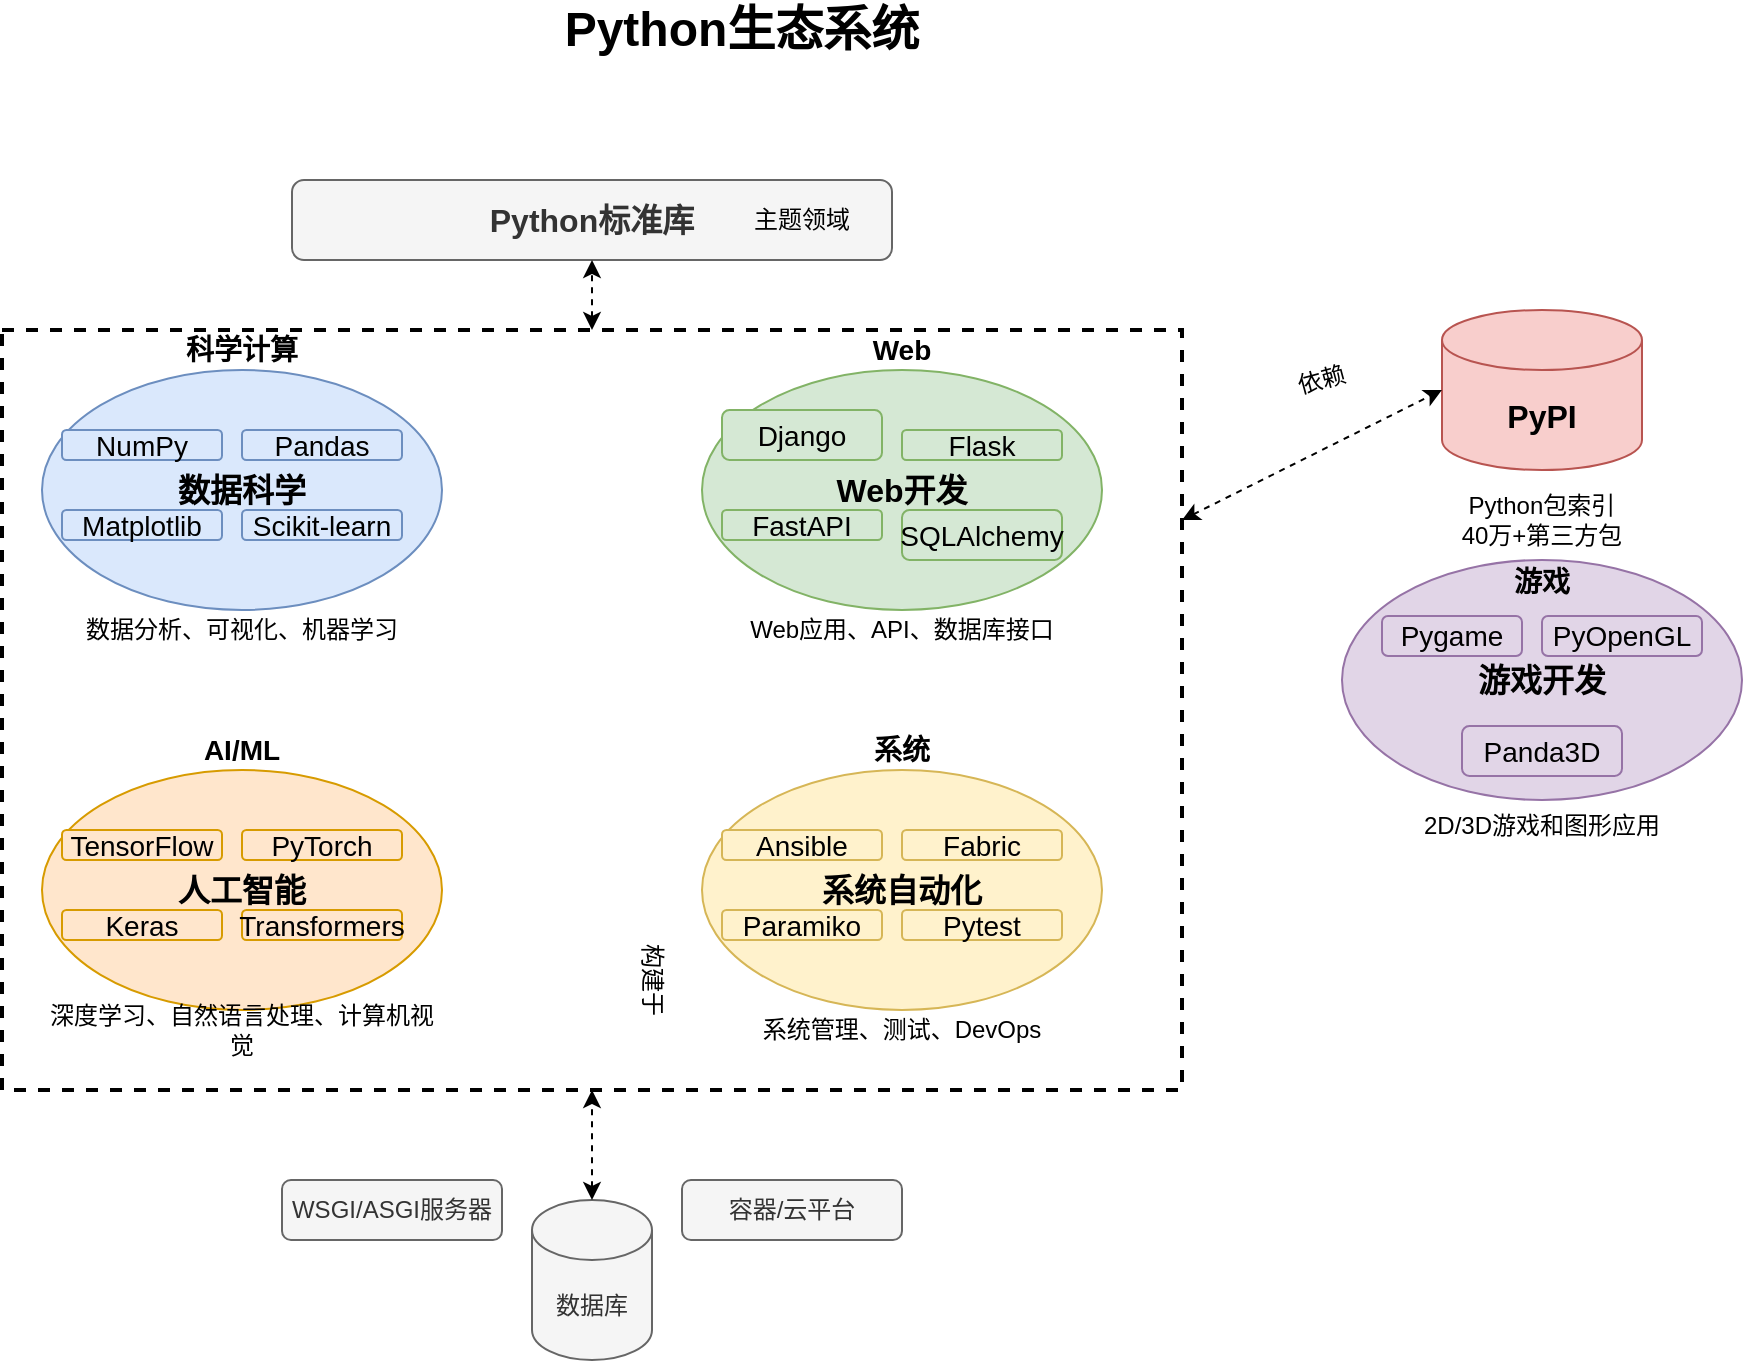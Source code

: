 <mxfile version="26.1.1">
  <diagram id="j5rTufPodMPFhwptFDLm" name="Page-1">
    <mxGraphModel dx="1114" dy="999" grid="1" gridSize="10" guides="1" tooltips="1" connect="1" arrows="1" fold="1" page="1" pageScale="1" pageWidth="1100" pageHeight="850" math="0" shadow="0">
      <root>
        <mxCell id="0" />
        <mxCell id="1" parent="0" />
        <mxCell id="2" value="Python生态系统" style="text;html=1;strokeColor=none;fillColor=none;align=center;verticalAlign=middle;whiteSpace=wrap;rounded=0;fontSize=24;fontStyle=1" parent="1" vertex="1">
          <mxGeometry x="300" y="50" width="340" height="30" as="geometry" />
        </mxCell>
        <mxCell id="3" value="数据科学" style="ellipse;whiteSpace=wrap;html=1;fillColor=#dae8fc;strokeColor=#6c8ebf;fontSize=16;fontStyle=1" parent="1" vertex="1">
          <mxGeometry x="120" y="235" width="200" height="120" as="geometry" />
        </mxCell>
        <mxCell id="4" value="Web开发" style="ellipse;whiteSpace=wrap;html=1;fillColor=#d5e8d4;strokeColor=#82b366;fontSize=16;fontStyle=1" parent="1" vertex="1">
          <mxGeometry x="450" y="235" width="200" height="120" as="geometry" />
        </mxCell>
        <mxCell id="5" value="人工智能" style="ellipse;whiteSpace=wrap;html=1;fillColor=#ffe6cc;strokeColor=#d79b00;fontSize=16;fontStyle=1" parent="1" vertex="1">
          <mxGeometry x="120" y="435" width="200" height="120" as="geometry" />
        </mxCell>
        <mxCell id="6" value="系统自动化" style="ellipse;whiteSpace=wrap;html=1;fillColor=#fff2cc;strokeColor=#d6b656;fontSize=16;fontStyle=1" parent="1" vertex="1">
          <mxGeometry x="450" y="435" width="200" height="120" as="geometry" />
        </mxCell>
        <mxCell id="7" value="游戏开发" style="ellipse;whiteSpace=wrap;html=1;fillColor=#e1d5e7;strokeColor=#9673a6;fontSize=16;fontStyle=1" parent="1" vertex="1">
          <mxGeometry x="770" y="330" width="200" height="120" as="geometry" />
        </mxCell>
        <mxCell id="8" value="Python标准库" style="rounded=1;whiteSpace=wrap;html=1;fillColor=#f5f5f5;strokeColor=#666666;fontColor=#333333;fontSize=16;fontStyle=1" parent="1" vertex="1">
          <mxGeometry x="245" y="140" width="300" height="40" as="geometry" />
        </mxCell>
        <mxCell id="9" value="NumPy" style="rounded=1;whiteSpace=wrap;html=1;fillColor=#dae8fc;strokeColor=#6c8ebf;fontSize=14;" parent="1" vertex="1">
          <mxGeometry x="130" y="265" width="80" height="15" as="geometry" />
        </mxCell>
        <mxCell id="10" value="Pandas" style="rounded=1;whiteSpace=wrap;html=1;fillColor=#dae8fc;strokeColor=#6c8ebf;fontSize=14;" parent="1" vertex="1">
          <mxGeometry x="220" y="265" width="80" height="15" as="geometry" />
        </mxCell>
        <mxCell id="11" value="Matplotlib" style="rounded=1;whiteSpace=wrap;html=1;fillColor=#dae8fc;strokeColor=#6c8ebf;fontSize=14;" parent="1" vertex="1">
          <mxGeometry x="130" y="305" width="80" height="15" as="geometry" />
        </mxCell>
        <mxCell id="12" value="Scikit-learn" style="rounded=1;whiteSpace=wrap;html=1;fillColor=#dae8fc;strokeColor=#6c8ebf;fontSize=14;" parent="1" vertex="1">
          <mxGeometry x="220" y="305" width="80" height="15" as="geometry" />
        </mxCell>
        <mxCell id="13" value="TensorFlow" style="rounded=1;whiteSpace=wrap;html=1;fillColor=#ffe6cc;strokeColor=#d79b00;fontSize=14;" parent="1" vertex="1">
          <mxGeometry x="130" y="465" width="80" height="15" as="geometry" />
        </mxCell>
        <mxCell id="14" value="PyTorch" style="rounded=1;whiteSpace=wrap;html=1;fillColor=#ffe6cc;strokeColor=#d79b00;fontSize=14;" parent="1" vertex="1">
          <mxGeometry x="220" y="465" width="80" height="15" as="geometry" />
        </mxCell>
        <mxCell id="15" value="Keras" style="rounded=1;whiteSpace=wrap;html=1;fillColor=#ffe6cc;strokeColor=#d79b00;fontSize=14;" parent="1" vertex="1">
          <mxGeometry x="130" y="505" width="80" height="15" as="geometry" />
        </mxCell>
        <mxCell id="16" value="Transformers" style="rounded=1;whiteSpace=wrap;html=1;fillColor=#ffe6cc;strokeColor=#d79b00;fontSize=14;" parent="1" vertex="1">
          <mxGeometry x="220" y="505" width="80" height="15" as="geometry" />
        </mxCell>
        <mxCell id="17" value="Django" style="rounded=1;whiteSpace=wrap;html=1;fillColor=#d5e8d4;strokeColor=#82b366;fontSize=14;" parent="1" vertex="1">
          <mxGeometry x="460" y="255" width="80" height="25" as="geometry" />
        </mxCell>
        <mxCell id="18" value="Flask" style="rounded=1;whiteSpace=wrap;html=1;fillColor=#d5e8d4;strokeColor=#82b366;fontSize=14;" parent="1" vertex="1">
          <mxGeometry x="550" y="265" width="80" height="15" as="geometry" />
        </mxCell>
        <mxCell id="19" value="FastAPI" style="rounded=1;whiteSpace=wrap;html=1;fillColor=#d5e8d4;strokeColor=#82b366;fontSize=14;" parent="1" vertex="1">
          <mxGeometry x="460" y="305" width="80" height="15" as="geometry" />
        </mxCell>
        <mxCell id="20" value="SQLAlchemy" style="rounded=1;whiteSpace=wrap;html=1;fillColor=#d5e8d4;strokeColor=#82b366;fontSize=14;" parent="1" vertex="1">
          <mxGeometry x="550" y="305" width="80" height="25" as="geometry" />
        </mxCell>
        <mxCell id="21" value="Ansible" style="rounded=1;whiteSpace=wrap;html=1;fillColor=#fff2cc;strokeColor=#d6b656;fontSize=14;" parent="1" vertex="1">
          <mxGeometry x="460" y="465" width="80" height="15" as="geometry" />
        </mxCell>
        <mxCell id="22" value="Fabric" style="rounded=1;whiteSpace=wrap;html=1;fillColor=#fff2cc;strokeColor=#d6b656;fontSize=14;" parent="1" vertex="1">
          <mxGeometry x="550" y="465" width="80" height="15" as="geometry" />
        </mxCell>
        <mxCell id="23" value="Paramiko" style="rounded=1;whiteSpace=wrap;html=1;fillColor=#fff2cc;strokeColor=#d6b656;fontSize=14;" parent="1" vertex="1">
          <mxGeometry x="460" y="505" width="80" height="15" as="geometry" />
        </mxCell>
        <mxCell id="24" value="Pytest" style="rounded=1;whiteSpace=wrap;html=1;fillColor=#fff2cc;strokeColor=#d6b656;fontSize=14;" parent="1" vertex="1">
          <mxGeometry x="550" y="505" width="80" height="15" as="geometry" />
        </mxCell>
        <mxCell id="25" value="Pygame" style="rounded=1;whiteSpace=wrap;html=1;fillColor=#e1d5e7;strokeColor=#9673a6;fontSize=14;" parent="1" vertex="1">
          <mxGeometry x="790" y="358" width="70" height="20" as="geometry" />
        </mxCell>
        <mxCell id="26" value="PyOpenGL" style="rounded=1;whiteSpace=wrap;html=1;fillColor=#e1d5e7;strokeColor=#9673a6;fontSize=14;" parent="1" vertex="1">
          <mxGeometry x="870" y="358" width="80" height="20" as="geometry" />
        </mxCell>
        <mxCell id="27" value="Panda3D" style="rounded=1;whiteSpace=wrap;html=1;fillColor=#e1d5e7;strokeColor=#9673a6;fontSize=14;" parent="1" vertex="1">
          <mxGeometry x="830" y="413" width="80" height="25" as="geometry" />
        </mxCell>
        <mxCell id="28" value="数据分析、可视化、机器学习" style="text;html=1;strokeColor=none;fillColor=none;align=center;verticalAlign=middle;whiteSpace=wrap;rounded=0;fontSize=12;" parent="1" vertex="1">
          <mxGeometry x="120" y="355" width="200" height="20" as="geometry" />
        </mxCell>
        <mxCell id="29" value="深度学习、自然语言处理、计算机视觉" style="text;html=1;strokeColor=none;fillColor=none;align=center;verticalAlign=middle;whiteSpace=wrap;rounded=0;fontSize=12;" parent="1" vertex="1">
          <mxGeometry x="120" y="555" width="200" height="20" as="geometry" />
        </mxCell>
        <mxCell id="30" value="Web应用、API、数据库接口" style="text;html=1;strokeColor=none;fillColor=none;align=center;verticalAlign=middle;whiteSpace=wrap;rounded=0;fontSize=12;" parent="1" vertex="1">
          <mxGeometry x="450" y="355" width="200" height="20" as="geometry" />
        </mxCell>
        <mxCell id="31" value="系统管理、测试、DevOps" style="text;html=1;strokeColor=none;fillColor=none;align=center;verticalAlign=middle;whiteSpace=wrap;rounded=0;fontSize=12;" parent="1" vertex="1">
          <mxGeometry x="450" y="555" width="200" height="20" as="geometry" />
        </mxCell>
        <mxCell id="32" value="2D/3D游戏和图形应用" style="text;html=1;strokeColor=none;fillColor=none;align=center;verticalAlign=middle;whiteSpace=wrap;rounded=0;fontSize=12;" parent="1" vertex="1">
          <mxGeometry x="770" y="453" width="200" height="20" as="geometry" />
        </mxCell>
        <mxCell id="33" value="PyPI" style="shape=cylinder3;whiteSpace=wrap;html=1;boundedLbl=1;backgroundOutline=1;size=15;fillColor=#f8cecc;strokeColor=#b85450;fontSize=16;fontStyle=1" parent="1" vertex="1">
          <mxGeometry x="820" y="205" width="100" height="80" as="geometry" />
        </mxCell>
        <mxCell id="34" value="Python包索引&lt;br&gt;40万+第三方包" style="text;html=1;strokeColor=none;fillColor=none;align=center;verticalAlign=middle;whiteSpace=wrap;rounded=0;fontSize=12;" parent="1" vertex="1">
          <mxGeometry x="820" y="295" width="100" height="30" as="geometry" />
        </mxCell>
        <mxCell id="35" value="" style="rounded=0;whiteSpace=wrap;html=1;fillColor=none;dashed=1;strokeWidth=2;movable=1;resizable=1;rotatable=1;deletable=1;editable=1;locked=0;connectable=1;" parent="1" vertex="1">
          <mxGeometry x="100" y="215" width="590" height="380" as="geometry" />
        </mxCell>
        <mxCell id="36" value="数据库" style="shape=cylinder3;whiteSpace=wrap;html=1;boundedLbl=1;backgroundOutline=1;size=15;fillColor=#f5f5f5;strokeColor=#666666;fontColor=#333333;" parent="1" vertex="1">
          <mxGeometry x="365" y="650" width="60" height="80" as="geometry" />
        </mxCell>
        <mxCell id="37" value="" style="endArrow=classic;startArrow=classic;html=1;exitX=0.5;exitY=0;exitDx=0;exitDy=0;exitPerimeter=0;entryX=0.5;entryY=1;entryDx=0;entryDy=0;dashed=1;" parent="1" source="36" target="35" edge="1">
          <mxGeometry width="50" height="50" relative="1" as="geometry">
            <mxPoint x="520" y="455" as="sourcePoint" />
            <mxPoint x="570" y="405" as="targetPoint" />
          </mxGeometry>
        </mxCell>
        <mxCell id="39" value="" style="endArrow=classic;startArrow=classic;html=1;entryX=0;entryY=0.5;entryDx=0;entryDy=0;entryPerimeter=0;exitX=1;exitY=0.25;exitDx=0;exitDy=0;dashed=1;" parent="1" source="35" target="33" edge="1">
          <mxGeometry width="50" height="50" relative="1" as="geometry">
            <mxPoint x="520" y="455" as="sourcePoint" />
            <mxPoint x="570" y="405" as="targetPoint" />
          </mxGeometry>
        </mxCell>
        <mxCell id="40" value="" style="endArrow=classic;startArrow=classic;html=1;entryX=0.5;entryY=1;entryDx=0;entryDy=0;exitX=0.5;exitY=0;exitDx=0;exitDy=0;dashed=1;" parent="1" source="35" target="8" edge="1">
          <mxGeometry width="50" height="50" relative="1" as="geometry">
            <mxPoint x="700" y="310" as="sourcePoint" />
            <mxPoint x="830" y="255" as="targetPoint" />
          </mxGeometry>
        </mxCell>
        <mxCell id="41" value="WSGI/ASGI服务器" style="rounded=1;whiteSpace=wrap;html=1;fillColor=#f5f5f5;strokeColor=#666666;fontColor=#333333;" parent="1" vertex="1">
          <mxGeometry x="240" y="640" width="110" height="30" as="geometry" />
        </mxCell>
        <mxCell id="42" value="容器/云平台" style="rounded=1;whiteSpace=wrap;html=1;fillColor=#f5f5f5;strokeColor=#666666;fontColor=#333333;" parent="1" vertex="1">
          <mxGeometry x="440" y="640" width="110" height="30" as="geometry" />
        </mxCell>
        <mxCell id="43" value="科学计算" style="text;html=1;strokeColor=none;fillColor=none;align=center;verticalAlign=middle;whiteSpace=wrap;rounded=0;fontSize=14;fontStyle=1" parent="1" vertex="1">
          <mxGeometry x="180" y="215" width="80" height="20" as="geometry" />
        </mxCell>
        <mxCell id="44" value="Web" style="text;html=1;strokeColor=none;fillColor=none;align=center;verticalAlign=middle;whiteSpace=wrap;rounded=0;fontSize=14;fontStyle=1" parent="1" vertex="1">
          <mxGeometry x="510" y="215" width="80" height="20" as="geometry" />
        </mxCell>
        <mxCell id="45" value="AI/ML" style="text;html=1;strokeColor=none;fillColor=none;align=center;verticalAlign=middle;whiteSpace=wrap;rounded=0;fontSize=14;fontStyle=1" parent="1" vertex="1">
          <mxGeometry x="180" y="415" width="80" height="20" as="geometry" />
        </mxCell>
        <mxCell id="46" value="系统" style="text;html=1;strokeColor=none;fillColor=none;align=center;verticalAlign=middle;whiteSpace=wrap;rounded=0;fontSize=14;fontStyle=1" parent="1" vertex="1">
          <mxGeometry x="510" y="415" width="80" height="20" as="geometry" />
        </mxCell>
        <mxCell id="47" value="游戏" style="text;html=1;strokeColor=none;fillColor=none;align=center;verticalAlign=middle;whiteSpace=wrap;rounded=0;fontSize=14;fontStyle=1" parent="1" vertex="1">
          <mxGeometry x="830" y="331" width="80" height="20" as="geometry" />
        </mxCell>
        <mxCell id="48" value="依赖" style="text;html=1;strokeColor=none;fillColor=none;align=center;verticalAlign=middle;whiteSpace=wrap;rounded=0;fontSize=12;rotation=-15;" parent="1" vertex="1">
          <mxGeometry x="730" y="225" width="60" height="30" as="geometry" />
        </mxCell>
        <mxCell id="49" value="构建于" style="text;html=1;strokeColor=none;fillColor=none;align=center;verticalAlign=middle;whiteSpace=wrap;rounded=0;fontSize=12;rotation=90;" parent="1" vertex="1">
          <mxGeometry x="395" y="525" width="60" height="30" as="geometry" />
        </mxCell>
        <mxCell id="50" value="主题领域" style="text;html=1;strokeColor=none;fillColor=none;align=center;verticalAlign=middle;whiteSpace=wrap;rounded=0;fontSize=12;rotation=0;" parent="1" vertex="1">
          <mxGeometry x="470" y="145" width="60" height="30" as="geometry" />
        </mxCell>
      </root>
    </mxGraphModel>
  </diagram>
</mxfile>
